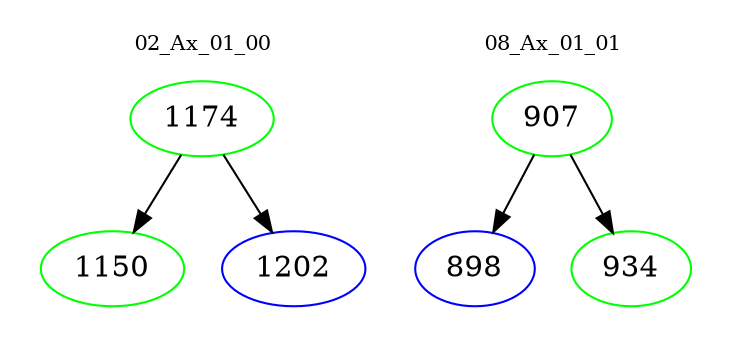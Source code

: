 digraph{
subgraph cluster_0 {
color = white
label = "02_Ax_01_00";
fontsize=10;
T0_1174 [label="1174", color="green"]
T0_1174 -> T0_1150 [color="black"]
T0_1150 [label="1150", color="green"]
T0_1174 -> T0_1202 [color="black"]
T0_1202 [label="1202", color="blue"]
}
subgraph cluster_1 {
color = white
label = "08_Ax_01_01";
fontsize=10;
T1_907 [label="907", color="green"]
T1_907 -> T1_898 [color="black"]
T1_898 [label="898", color="blue"]
T1_907 -> T1_934 [color="black"]
T1_934 [label="934", color="green"]
}
}

